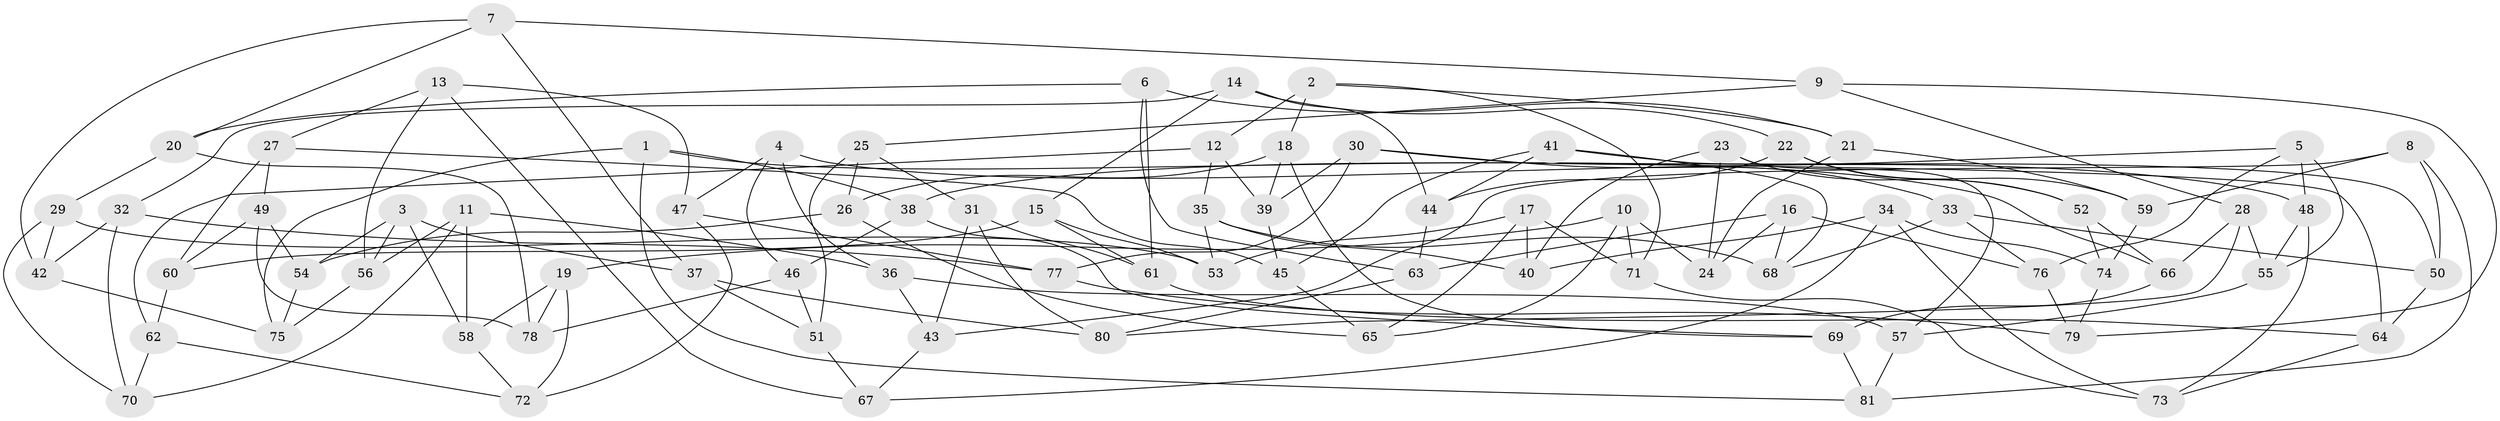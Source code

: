 // coarse degree distribution, {6: 0.125, 8: 0.07142857142857142, 4: 0.7142857142857143, 11: 0.017857142857142856, 10: 0.017857142857142856, 5: 0.05357142857142857}
// Generated by graph-tools (version 1.1) at 2025/21/03/04/25 18:21:02]
// undirected, 81 vertices, 162 edges
graph export_dot {
graph [start="1"]
  node [color=gray90,style=filled];
  1;
  2;
  3;
  4;
  5;
  6;
  7;
  8;
  9;
  10;
  11;
  12;
  13;
  14;
  15;
  16;
  17;
  18;
  19;
  20;
  21;
  22;
  23;
  24;
  25;
  26;
  27;
  28;
  29;
  30;
  31;
  32;
  33;
  34;
  35;
  36;
  37;
  38;
  39;
  40;
  41;
  42;
  43;
  44;
  45;
  46;
  47;
  48;
  49;
  50;
  51;
  52;
  53;
  54;
  55;
  56;
  57;
  58;
  59;
  60;
  61;
  62;
  63;
  64;
  65;
  66;
  67;
  68;
  69;
  70;
  71;
  72;
  73;
  74;
  75;
  76;
  77;
  78;
  79;
  80;
  81;
  1 -- 38;
  1 -- 75;
  1 -- 81;
  1 -- 66;
  2 -- 71;
  2 -- 18;
  2 -- 12;
  2 -- 21;
  3 -- 54;
  3 -- 58;
  3 -- 56;
  3 -- 37;
  4 -- 47;
  4 -- 48;
  4 -- 36;
  4 -- 46;
  5 -- 76;
  5 -- 38;
  5 -- 55;
  5 -- 48;
  6 -- 20;
  6 -- 61;
  6 -- 21;
  6 -- 63;
  7 -- 42;
  7 -- 9;
  7 -- 20;
  7 -- 37;
  8 -- 50;
  8 -- 81;
  8 -- 59;
  8 -- 43;
  9 -- 25;
  9 -- 28;
  9 -- 79;
  10 -- 65;
  10 -- 24;
  10 -- 19;
  10 -- 71;
  11 -- 70;
  11 -- 56;
  11 -- 36;
  11 -- 58;
  12 -- 35;
  12 -- 39;
  12 -- 62;
  13 -- 47;
  13 -- 67;
  13 -- 56;
  13 -- 27;
  14 -- 44;
  14 -- 22;
  14 -- 15;
  14 -- 32;
  15 -- 60;
  15 -- 61;
  15 -- 53;
  16 -- 24;
  16 -- 76;
  16 -- 68;
  16 -- 63;
  17 -- 40;
  17 -- 53;
  17 -- 65;
  17 -- 71;
  18 -- 39;
  18 -- 69;
  18 -- 26;
  19 -- 58;
  19 -- 78;
  19 -- 72;
  20 -- 78;
  20 -- 29;
  21 -- 59;
  21 -- 24;
  22 -- 52;
  22 -- 59;
  22 -- 44;
  23 -- 57;
  23 -- 24;
  23 -- 52;
  23 -- 40;
  25 -- 31;
  25 -- 51;
  25 -- 26;
  26 -- 54;
  26 -- 65;
  27 -- 45;
  27 -- 60;
  27 -- 49;
  28 -- 80;
  28 -- 66;
  28 -- 55;
  29 -- 42;
  29 -- 70;
  29 -- 53;
  30 -- 39;
  30 -- 64;
  30 -- 33;
  30 -- 77;
  31 -- 80;
  31 -- 43;
  31 -- 61;
  32 -- 77;
  32 -- 70;
  32 -- 42;
  33 -- 50;
  33 -- 68;
  33 -- 76;
  34 -- 40;
  34 -- 73;
  34 -- 74;
  34 -- 67;
  35 -- 40;
  35 -- 53;
  35 -- 68;
  36 -- 57;
  36 -- 43;
  37 -- 80;
  37 -- 51;
  38 -- 69;
  38 -- 46;
  39 -- 45;
  41 -- 50;
  41 -- 44;
  41 -- 68;
  41 -- 45;
  42 -- 75;
  43 -- 67;
  44 -- 63;
  45 -- 65;
  46 -- 78;
  46 -- 51;
  47 -- 77;
  47 -- 72;
  48 -- 73;
  48 -- 55;
  49 -- 78;
  49 -- 60;
  49 -- 54;
  50 -- 64;
  51 -- 67;
  52 -- 66;
  52 -- 74;
  54 -- 75;
  55 -- 57;
  56 -- 75;
  57 -- 81;
  58 -- 72;
  59 -- 74;
  60 -- 62;
  61 -- 64;
  62 -- 70;
  62 -- 72;
  63 -- 80;
  64 -- 73;
  66 -- 69;
  69 -- 81;
  71 -- 73;
  74 -- 79;
  76 -- 79;
  77 -- 79;
}
